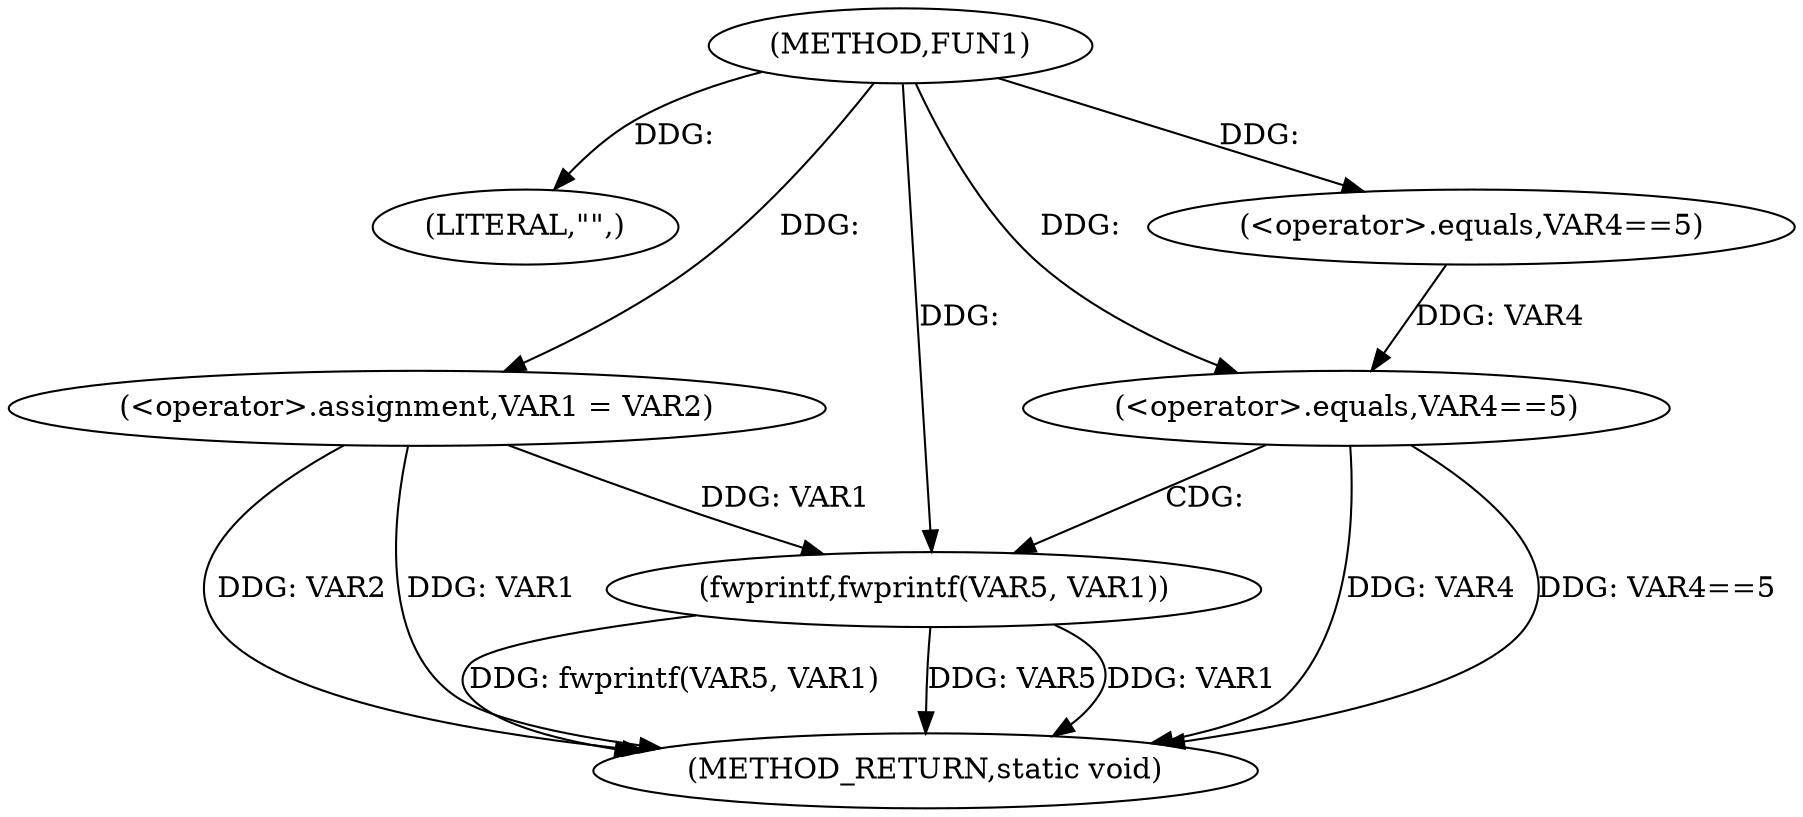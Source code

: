 digraph FUN1 {  
"1000100" [label = "(METHOD,FUN1)" ]
"1000120" [label = "(METHOD_RETURN,static void)" ]
"1000103" [label = "(LITERAL,\"\",)" ]
"1000104" [label = "(<operator>.assignment,VAR1 = VAR2)" ]
"1000108" [label = "(<operator>.equals,VAR4==5)" ]
"1000113" [label = "(<operator>.equals,VAR4==5)" ]
"1000117" [label = "(fwprintf,fwprintf(VAR5, VAR1))" ]
  "1000117" -> "1000120"  [ label = "DDG: fwprintf(VAR5, VAR1)"] 
  "1000104" -> "1000120"  [ label = "DDG: VAR1"] 
  "1000113" -> "1000120"  [ label = "DDG: VAR4"] 
  "1000117" -> "1000120"  [ label = "DDG: VAR5"] 
  "1000113" -> "1000120"  [ label = "DDG: VAR4==5"] 
  "1000117" -> "1000120"  [ label = "DDG: VAR1"] 
  "1000104" -> "1000120"  [ label = "DDG: VAR2"] 
  "1000100" -> "1000103"  [ label = "DDG: "] 
  "1000100" -> "1000104"  [ label = "DDG: "] 
  "1000100" -> "1000108"  [ label = "DDG: "] 
  "1000108" -> "1000113"  [ label = "DDG: VAR4"] 
  "1000100" -> "1000113"  [ label = "DDG: "] 
  "1000100" -> "1000117"  [ label = "DDG: "] 
  "1000104" -> "1000117"  [ label = "DDG: VAR1"] 
  "1000113" -> "1000117"  [ label = "CDG: "] 
}
